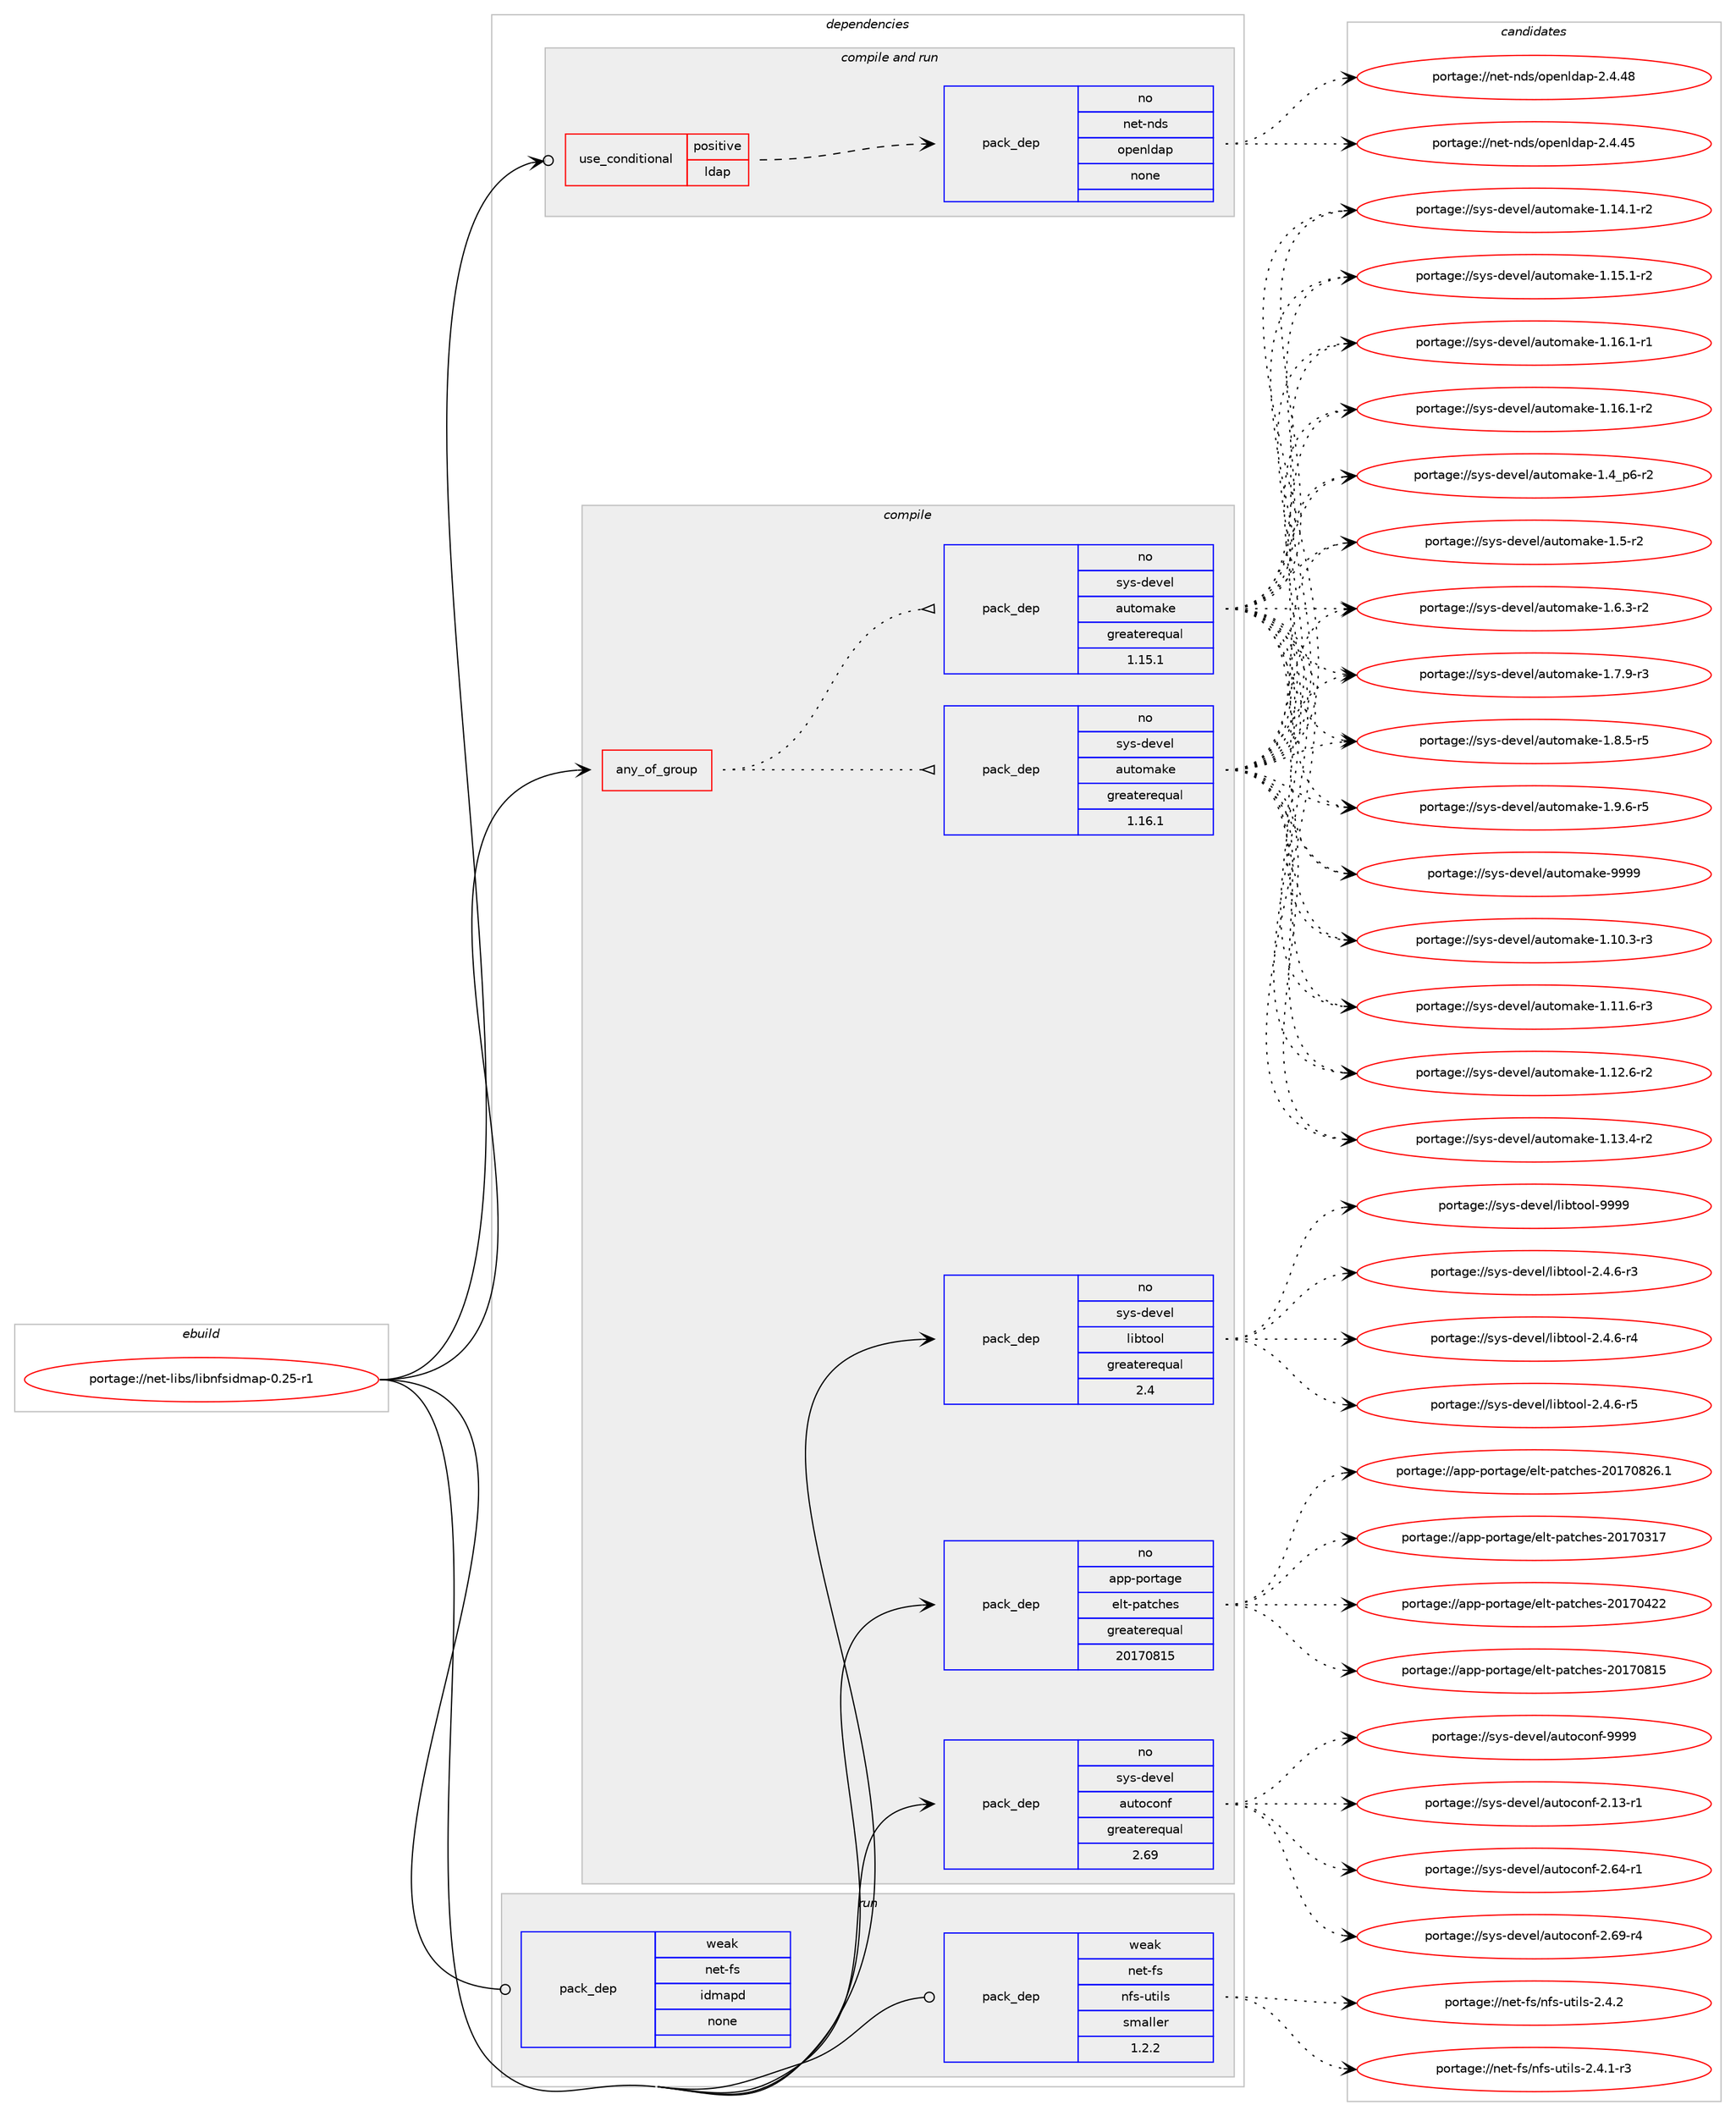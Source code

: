 digraph prolog {

# *************
# Graph options
# *************

newrank=true;
concentrate=true;
compound=true;
graph [rankdir=LR,fontname=Helvetica,fontsize=10,ranksep=1.5];#, ranksep=2.5, nodesep=0.2];
edge  [arrowhead=vee];
node  [fontname=Helvetica,fontsize=10];

# **********
# The ebuild
# **********

subgraph cluster_leftcol {
color=gray;
rank=same;
label=<<i>ebuild</i>>;
id [label="portage://net-libs/libnfsidmap-0.25-r1", color=red, width=4, href="../net-libs/libnfsidmap-0.25-r1.svg"];
}

# ****************
# The dependencies
# ****************

subgraph cluster_midcol {
color=gray;
label=<<i>dependencies</i>>;
subgraph cluster_compile {
fillcolor="#eeeeee";
style=filled;
label=<<i>compile</i>>;
subgraph any5809 {
dependency359763 [label=<<TABLE BORDER="0" CELLBORDER="1" CELLSPACING="0" CELLPADDING="4"><TR><TD CELLPADDING="10">any_of_group</TD></TR></TABLE>>, shape=none, color=red];subgraph pack263853 {
dependency359764 [label=<<TABLE BORDER="0" CELLBORDER="1" CELLSPACING="0" CELLPADDING="4" WIDTH="220"><TR><TD ROWSPAN="6" CELLPADDING="30">pack_dep</TD></TR><TR><TD WIDTH="110">no</TD></TR><TR><TD>sys-devel</TD></TR><TR><TD>automake</TD></TR><TR><TD>greaterequal</TD></TR><TR><TD>1.16.1</TD></TR></TABLE>>, shape=none, color=blue];
}
dependency359763:e -> dependency359764:w [weight=20,style="dotted",arrowhead="oinv"];
subgraph pack263854 {
dependency359765 [label=<<TABLE BORDER="0" CELLBORDER="1" CELLSPACING="0" CELLPADDING="4" WIDTH="220"><TR><TD ROWSPAN="6" CELLPADDING="30">pack_dep</TD></TR><TR><TD WIDTH="110">no</TD></TR><TR><TD>sys-devel</TD></TR><TR><TD>automake</TD></TR><TR><TD>greaterequal</TD></TR><TR><TD>1.15.1</TD></TR></TABLE>>, shape=none, color=blue];
}
dependency359763:e -> dependency359765:w [weight=20,style="dotted",arrowhead="oinv"];
}
id:e -> dependency359763:w [weight=20,style="solid",arrowhead="vee"];
subgraph pack263855 {
dependency359766 [label=<<TABLE BORDER="0" CELLBORDER="1" CELLSPACING="0" CELLPADDING="4" WIDTH="220"><TR><TD ROWSPAN="6" CELLPADDING="30">pack_dep</TD></TR><TR><TD WIDTH="110">no</TD></TR><TR><TD>app-portage</TD></TR><TR><TD>elt-patches</TD></TR><TR><TD>greaterequal</TD></TR><TR><TD>20170815</TD></TR></TABLE>>, shape=none, color=blue];
}
id:e -> dependency359766:w [weight=20,style="solid",arrowhead="vee"];
subgraph pack263856 {
dependency359767 [label=<<TABLE BORDER="0" CELLBORDER="1" CELLSPACING="0" CELLPADDING="4" WIDTH="220"><TR><TD ROWSPAN="6" CELLPADDING="30">pack_dep</TD></TR><TR><TD WIDTH="110">no</TD></TR><TR><TD>sys-devel</TD></TR><TR><TD>autoconf</TD></TR><TR><TD>greaterequal</TD></TR><TR><TD>2.69</TD></TR></TABLE>>, shape=none, color=blue];
}
id:e -> dependency359767:w [weight=20,style="solid",arrowhead="vee"];
subgraph pack263857 {
dependency359768 [label=<<TABLE BORDER="0" CELLBORDER="1" CELLSPACING="0" CELLPADDING="4" WIDTH="220"><TR><TD ROWSPAN="6" CELLPADDING="30">pack_dep</TD></TR><TR><TD WIDTH="110">no</TD></TR><TR><TD>sys-devel</TD></TR><TR><TD>libtool</TD></TR><TR><TD>greaterequal</TD></TR><TR><TD>2.4</TD></TR></TABLE>>, shape=none, color=blue];
}
id:e -> dependency359768:w [weight=20,style="solid",arrowhead="vee"];
}
subgraph cluster_compileandrun {
fillcolor="#eeeeee";
style=filled;
label=<<i>compile and run</i>>;
subgraph cond89949 {
dependency359769 [label=<<TABLE BORDER="0" CELLBORDER="1" CELLSPACING="0" CELLPADDING="4"><TR><TD ROWSPAN="3" CELLPADDING="10">use_conditional</TD></TR><TR><TD>positive</TD></TR><TR><TD>ldap</TD></TR></TABLE>>, shape=none, color=red];
subgraph pack263858 {
dependency359770 [label=<<TABLE BORDER="0" CELLBORDER="1" CELLSPACING="0" CELLPADDING="4" WIDTH="220"><TR><TD ROWSPAN="6" CELLPADDING="30">pack_dep</TD></TR><TR><TD WIDTH="110">no</TD></TR><TR><TD>net-nds</TD></TR><TR><TD>openldap</TD></TR><TR><TD>none</TD></TR><TR><TD></TD></TR></TABLE>>, shape=none, color=blue];
}
dependency359769:e -> dependency359770:w [weight=20,style="dashed",arrowhead="vee"];
}
id:e -> dependency359769:w [weight=20,style="solid",arrowhead="odotvee"];
}
subgraph cluster_run {
fillcolor="#eeeeee";
style=filled;
label=<<i>run</i>>;
subgraph pack263859 {
dependency359771 [label=<<TABLE BORDER="0" CELLBORDER="1" CELLSPACING="0" CELLPADDING="4" WIDTH="220"><TR><TD ROWSPAN="6" CELLPADDING="30">pack_dep</TD></TR><TR><TD WIDTH="110">weak</TD></TR><TR><TD>net-fs</TD></TR><TR><TD>idmapd</TD></TR><TR><TD>none</TD></TR><TR><TD></TD></TR></TABLE>>, shape=none, color=blue];
}
id:e -> dependency359771:w [weight=20,style="solid",arrowhead="odot"];
subgraph pack263860 {
dependency359772 [label=<<TABLE BORDER="0" CELLBORDER="1" CELLSPACING="0" CELLPADDING="4" WIDTH="220"><TR><TD ROWSPAN="6" CELLPADDING="30">pack_dep</TD></TR><TR><TD WIDTH="110">weak</TD></TR><TR><TD>net-fs</TD></TR><TR><TD>nfs-utils</TD></TR><TR><TD>smaller</TD></TR><TR><TD>1.2.2</TD></TR></TABLE>>, shape=none, color=blue];
}
id:e -> dependency359772:w [weight=20,style="solid",arrowhead="odot"];
}
}

# **************
# The candidates
# **************

subgraph cluster_choices {
rank=same;
color=gray;
label=<<i>candidates</i>>;

subgraph choice263853 {
color=black;
nodesep=1;
choiceportage11512111545100101118101108479711711611110997107101454946494846514511451 [label="portage://sys-devel/automake-1.10.3-r3", color=red, width=4,href="../sys-devel/automake-1.10.3-r3.svg"];
choiceportage11512111545100101118101108479711711611110997107101454946494946544511451 [label="portage://sys-devel/automake-1.11.6-r3", color=red, width=4,href="../sys-devel/automake-1.11.6-r3.svg"];
choiceportage11512111545100101118101108479711711611110997107101454946495046544511450 [label="portage://sys-devel/automake-1.12.6-r2", color=red, width=4,href="../sys-devel/automake-1.12.6-r2.svg"];
choiceportage11512111545100101118101108479711711611110997107101454946495146524511450 [label="portage://sys-devel/automake-1.13.4-r2", color=red, width=4,href="../sys-devel/automake-1.13.4-r2.svg"];
choiceportage11512111545100101118101108479711711611110997107101454946495246494511450 [label="portage://sys-devel/automake-1.14.1-r2", color=red, width=4,href="../sys-devel/automake-1.14.1-r2.svg"];
choiceportage11512111545100101118101108479711711611110997107101454946495346494511450 [label="portage://sys-devel/automake-1.15.1-r2", color=red, width=4,href="../sys-devel/automake-1.15.1-r2.svg"];
choiceportage11512111545100101118101108479711711611110997107101454946495446494511449 [label="portage://sys-devel/automake-1.16.1-r1", color=red, width=4,href="../sys-devel/automake-1.16.1-r1.svg"];
choiceportage11512111545100101118101108479711711611110997107101454946495446494511450 [label="portage://sys-devel/automake-1.16.1-r2", color=red, width=4,href="../sys-devel/automake-1.16.1-r2.svg"];
choiceportage115121115451001011181011084797117116111109971071014549465295112544511450 [label="portage://sys-devel/automake-1.4_p6-r2", color=red, width=4,href="../sys-devel/automake-1.4_p6-r2.svg"];
choiceportage11512111545100101118101108479711711611110997107101454946534511450 [label="portage://sys-devel/automake-1.5-r2", color=red, width=4,href="../sys-devel/automake-1.5-r2.svg"];
choiceportage115121115451001011181011084797117116111109971071014549465446514511450 [label="portage://sys-devel/automake-1.6.3-r2", color=red, width=4,href="../sys-devel/automake-1.6.3-r2.svg"];
choiceportage115121115451001011181011084797117116111109971071014549465546574511451 [label="portage://sys-devel/automake-1.7.9-r3", color=red, width=4,href="../sys-devel/automake-1.7.9-r3.svg"];
choiceportage115121115451001011181011084797117116111109971071014549465646534511453 [label="portage://sys-devel/automake-1.8.5-r5", color=red, width=4,href="../sys-devel/automake-1.8.5-r5.svg"];
choiceportage115121115451001011181011084797117116111109971071014549465746544511453 [label="portage://sys-devel/automake-1.9.6-r5", color=red, width=4,href="../sys-devel/automake-1.9.6-r5.svg"];
choiceportage115121115451001011181011084797117116111109971071014557575757 [label="portage://sys-devel/automake-9999", color=red, width=4,href="../sys-devel/automake-9999.svg"];
dependency359764:e -> choiceportage11512111545100101118101108479711711611110997107101454946494846514511451:w [style=dotted,weight="100"];
dependency359764:e -> choiceportage11512111545100101118101108479711711611110997107101454946494946544511451:w [style=dotted,weight="100"];
dependency359764:e -> choiceportage11512111545100101118101108479711711611110997107101454946495046544511450:w [style=dotted,weight="100"];
dependency359764:e -> choiceportage11512111545100101118101108479711711611110997107101454946495146524511450:w [style=dotted,weight="100"];
dependency359764:e -> choiceportage11512111545100101118101108479711711611110997107101454946495246494511450:w [style=dotted,weight="100"];
dependency359764:e -> choiceportage11512111545100101118101108479711711611110997107101454946495346494511450:w [style=dotted,weight="100"];
dependency359764:e -> choiceportage11512111545100101118101108479711711611110997107101454946495446494511449:w [style=dotted,weight="100"];
dependency359764:e -> choiceportage11512111545100101118101108479711711611110997107101454946495446494511450:w [style=dotted,weight="100"];
dependency359764:e -> choiceportage115121115451001011181011084797117116111109971071014549465295112544511450:w [style=dotted,weight="100"];
dependency359764:e -> choiceportage11512111545100101118101108479711711611110997107101454946534511450:w [style=dotted,weight="100"];
dependency359764:e -> choiceportage115121115451001011181011084797117116111109971071014549465446514511450:w [style=dotted,weight="100"];
dependency359764:e -> choiceportage115121115451001011181011084797117116111109971071014549465546574511451:w [style=dotted,weight="100"];
dependency359764:e -> choiceportage115121115451001011181011084797117116111109971071014549465646534511453:w [style=dotted,weight="100"];
dependency359764:e -> choiceportage115121115451001011181011084797117116111109971071014549465746544511453:w [style=dotted,weight="100"];
dependency359764:e -> choiceportage115121115451001011181011084797117116111109971071014557575757:w [style=dotted,weight="100"];
}
subgraph choice263854 {
color=black;
nodesep=1;
choiceportage11512111545100101118101108479711711611110997107101454946494846514511451 [label="portage://sys-devel/automake-1.10.3-r3", color=red, width=4,href="../sys-devel/automake-1.10.3-r3.svg"];
choiceportage11512111545100101118101108479711711611110997107101454946494946544511451 [label="portage://sys-devel/automake-1.11.6-r3", color=red, width=4,href="../sys-devel/automake-1.11.6-r3.svg"];
choiceportage11512111545100101118101108479711711611110997107101454946495046544511450 [label="portage://sys-devel/automake-1.12.6-r2", color=red, width=4,href="../sys-devel/automake-1.12.6-r2.svg"];
choiceportage11512111545100101118101108479711711611110997107101454946495146524511450 [label="portage://sys-devel/automake-1.13.4-r2", color=red, width=4,href="../sys-devel/automake-1.13.4-r2.svg"];
choiceportage11512111545100101118101108479711711611110997107101454946495246494511450 [label="portage://sys-devel/automake-1.14.1-r2", color=red, width=4,href="../sys-devel/automake-1.14.1-r2.svg"];
choiceportage11512111545100101118101108479711711611110997107101454946495346494511450 [label="portage://sys-devel/automake-1.15.1-r2", color=red, width=4,href="../sys-devel/automake-1.15.1-r2.svg"];
choiceportage11512111545100101118101108479711711611110997107101454946495446494511449 [label="portage://sys-devel/automake-1.16.1-r1", color=red, width=4,href="../sys-devel/automake-1.16.1-r1.svg"];
choiceportage11512111545100101118101108479711711611110997107101454946495446494511450 [label="portage://sys-devel/automake-1.16.1-r2", color=red, width=4,href="../sys-devel/automake-1.16.1-r2.svg"];
choiceportage115121115451001011181011084797117116111109971071014549465295112544511450 [label="portage://sys-devel/automake-1.4_p6-r2", color=red, width=4,href="../sys-devel/automake-1.4_p6-r2.svg"];
choiceportage11512111545100101118101108479711711611110997107101454946534511450 [label="portage://sys-devel/automake-1.5-r2", color=red, width=4,href="../sys-devel/automake-1.5-r2.svg"];
choiceportage115121115451001011181011084797117116111109971071014549465446514511450 [label="portage://sys-devel/automake-1.6.3-r2", color=red, width=4,href="../sys-devel/automake-1.6.3-r2.svg"];
choiceportage115121115451001011181011084797117116111109971071014549465546574511451 [label="portage://sys-devel/automake-1.7.9-r3", color=red, width=4,href="../sys-devel/automake-1.7.9-r3.svg"];
choiceportage115121115451001011181011084797117116111109971071014549465646534511453 [label="portage://sys-devel/automake-1.8.5-r5", color=red, width=4,href="../sys-devel/automake-1.8.5-r5.svg"];
choiceportage115121115451001011181011084797117116111109971071014549465746544511453 [label="portage://sys-devel/automake-1.9.6-r5", color=red, width=4,href="../sys-devel/automake-1.9.6-r5.svg"];
choiceportage115121115451001011181011084797117116111109971071014557575757 [label="portage://sys-devel/automake-9999", color=red, width=4,href="../sys-devel/automake-9999.svg"];
dependency359765:e -> choiceportage11512111545100101118101108479711711611110997107101454946494846514511451:w [style=dotted,weight="100"];
dependency359765:e -> choiceportage11512111545100101118101108479711711611110997107101454946494946544511451:w [style=dotted,weight="100"];
dependency359765:e -> choiceportage11512111545100101118101108479711711611110997107101454946495046544511450:w [style=dotted,weight="100"];
dependency359765:e -> choiceportage11512111545100101118101108479711711611110997107101454946495146524511450:w [style=dotted,weight="100"];
dependency359765:e -> choiceportage11512111545100101118101108479711711611110997107101454946495246494511450:w [style=dotted,weight="100"];
dependency359765:e -> choiceportage11512111545100101118101108479711711611110997107101454946495346494511450:w [style=dotted,weight="100"];
dependency359765:e -> choiceportage11512111545100101118101108479711711611110997107101454946495446494511449:w [style=dotted,weight="100"];
dependency359765:e -> choiceportage11512111545100101118101108479711711611110997107101454946495446494511450:w [style=dotted,weight="100"];
dependency359765:e -> choiceportage115121115451001011181011084797117116111109971071014549465295112544511450:w [style=dotted,weight="100"];
dependency359765:e -> choiceportage11512111545100101118101108479711711611110997107101454946534511450:w [style=dotted,weight="100"];
dependency359765:e -> choiceportage115121115451001011181011084797117116111109971071014549465446514511450:w [style=dotted,weight="100"];
dependency359765:e -> choiceportage115121115451001011181011084797117116111109971071014549465546574511451:w [style=dotted,weight="100"];
dependency359765:e -> choiceportage115121115451001011181011084797117116111109971071014549465646534511453:w [style=dotted,weight="100"];
dependency359765:e -> choiceportage115121115451001011181011084797117116111109971071014549465746544511453:w [style=dotted,weight="100"];
dependency359765:e -> choiceportage115121115451001011181011084797117116111109971071014557575757:w [style=dotted,weight="100"];
}
subgraph choice263855 {
color=black;
nodesep=1;
choiceportage97112112451121111141169710310147101108116451129711699104101115455048495548514955 [label="portage://app-portage/elt-patches-20170317", color=red, width=4,href="../app-portage/elt-patches-20170317.svg"];
choiceportage97112112451121111141169710310147101108116451129711699104101115455048495548525050 [label="portage://app-portage/elt-patches-20170422", color=red, width=4,href="../app-portage/elt-patches-20170422.svg"];
choiceportage97112112451121111141169710310147101108116451129711699104101115455048495548564953 [label="portage://app-portage/elt-patches-20170815", color=red, width=4,href="../app-portage/elt-patches-20170815.svg"];
choiceportage971121124511211111411697103101471011081164511297116991041011154550484955485650544649 [label="portage://app-portage/elt-patches-20170826.1", color=red, width=4,href="../app-portage/elt-patches-20170826.1.svg"];
dependency359766:e -> choiceportage97112112451121111141169710310147101108116451129711699104101115455048495548514955:w [style=dotted,weight="100"];
dependency359766:e -> choiceportage97112112451121111141169710310147101108116451129711699104101115455048495548525050:w [style=dotted,weight="100"];
dependency359766:e -> choiceportage97112112451121111141169710310147101108116451129711699104101115455048495548564953:w [style=dotted,weight="100"];
dependency359766:e -> choiceportage971121124511211111411697103101471011081164511297116991041011154550484955485650544649:w [style=dotted,weight="100"];
}
subgraph choice263856 {
color=black;
nodesep=1;
choiceportage1151211154510010111810110847971171161119911111010245504649514511449 [label="portage://sys-devel/autoconf-2.13-r1", color=red, width=4,href="../sys-devel/autoconf-2.13-r1.svg"];
choiceportage1151211154510010111810110847971171161119911111010245504654524511449 [label="portage://sys-devel/autoconf-2.64-r1", color=red, width=4,href="../sys-devel/autoconf-2.64-r1.svg"];
choiceportage1151211154510010111810110847971171161119911111010245504654574511452 [label="portage://sys-devel/autoconf-2.69-r4", color=red, width=4,href="../sys-devel/autoconf-2.69-r4.svg"];
choiceportage115121115451001011181011084797117116111991111101024557575757 [label="portage://sys-devel/autoconf-9999", color=red, width=4,href="../sys-devel/autoconf-9999.svg"];
dependency359767:e -> choiceportage1151211154510010111810110847971171161119911111010245504649514511449:w [style=dotted,weight="100"];
dependency359767:e -> choiceportage1151211154510010111810110847971171161119911111010245504654524511449:w [style=dotted,weight="100"];
dependency359767:e -> choiceportage1151211154510010111810110847971171161119911111010245504654574511452:w [style=dotted,weight="100"];
dependency359767:e -> choiceportage115121115451001011181011084797117116111991111101024557575757:w [style=dotted,weight="100"];
}
subgraph choice263857 {
color=black;
nodesep=1;
choiceportage1151211154510010111810110847108105981161111111084550465246544511451 [label="portage://sys-devel/libtool-2.4.6-r3", color=red, width=4,href="../sys-devel/libtool-2.4.6-r3.svg"];
choiceportage1151211154510010111810110847108105981161111111084550465246544511452 [label="portage://sys-devel/libtool-2.4.6-r4", color=red, width=4,href="../sys-devel/libtool-2.4.6-r4.svg"];
choiceportage1151211154510010111810110847108105981161111111084550465246544511453 [label="portage://sys-devel/libtool-2.4.6-r5", color=red, width=4,href="../sys-devel/libtool-2.4.6-r5.svg"];
choiceportage1151211154510010111810110847108105981161111111084557575757 [label="portage://sys-devel/libtool-9999", color=red, width=4,href="../sys-devel/libtool-9999.svg"];
dependency359768:e -> choiceportage1151211154510010111810110847108105981161111111084550465246544511451:w [style=dotted,weight="100"];
dependency359768:e -> choiceportage1151211154510010111810110847108105981161111111084550465246544511452:w [style=dotted,weight="100"];
dependency359768:e -> choiceportage1151211154510010111810110847108105981161111111084550465246544511453:w [style=dotted,weight="100"];
dependency359768:e -> choiceportage1151211154510010111810110847108105981161111111084557575757:w [style=dotted,weight="100"];
}
subgraph choice263858 {
color=black;
nodesep=1;
choiceportage11010111645110100115471111121011101081009711245504652465253 [label="portage://net-nds/openldap-2.4.45", color=red, width=4,href="../net-nds/openldap-2.4.45.svg"];
choiceportage11010111645110100115471111121011101081009711245504652465256 [label="portage://net-nds/openldap-2.4.48", color=red, width=4,href="../net-nds/openldap-2.4.48.svg"];
dependency359770:e -> choiceportage11010111645110100115471111121011101081009711245504652465253:w [style=dotted,weight="100"];
dependency359770:e -> choiceportage11010111645110100115471111121011101081009711245504652465256:w [style=dotted,weight="100"];
}
subgraph choice263859 {
color=black;
nodesep=1;
}
subgraph choice263860 {
color=black;
nodesep=1;
choiceportage1101011164510211547110102115451171161051081154550465246494511451 [label="portage://net-fs/nfs-utils-2.4.1-r3", color=red, width=4,href="../net-fs/nfs-utils-2.4.1-r3.svg"];
choiceportage110101116451021154711010211545117116105108115455046524650 [label="portage://net-fs/nfs-utils-2.4.2", color=red, width=4,href="../net-fs/nfs-utils-2.4.2.svg"];
dependency359772:e -> choiceportage1101011164510211547110102115451171161051081154550465246494511451:w [style=dotted,weight="100"];
dependency359772:e -> choiceportage110101116451021154711010211545117116105108115455046524650:w [style=dotted,weight="100"];
}
}

}
